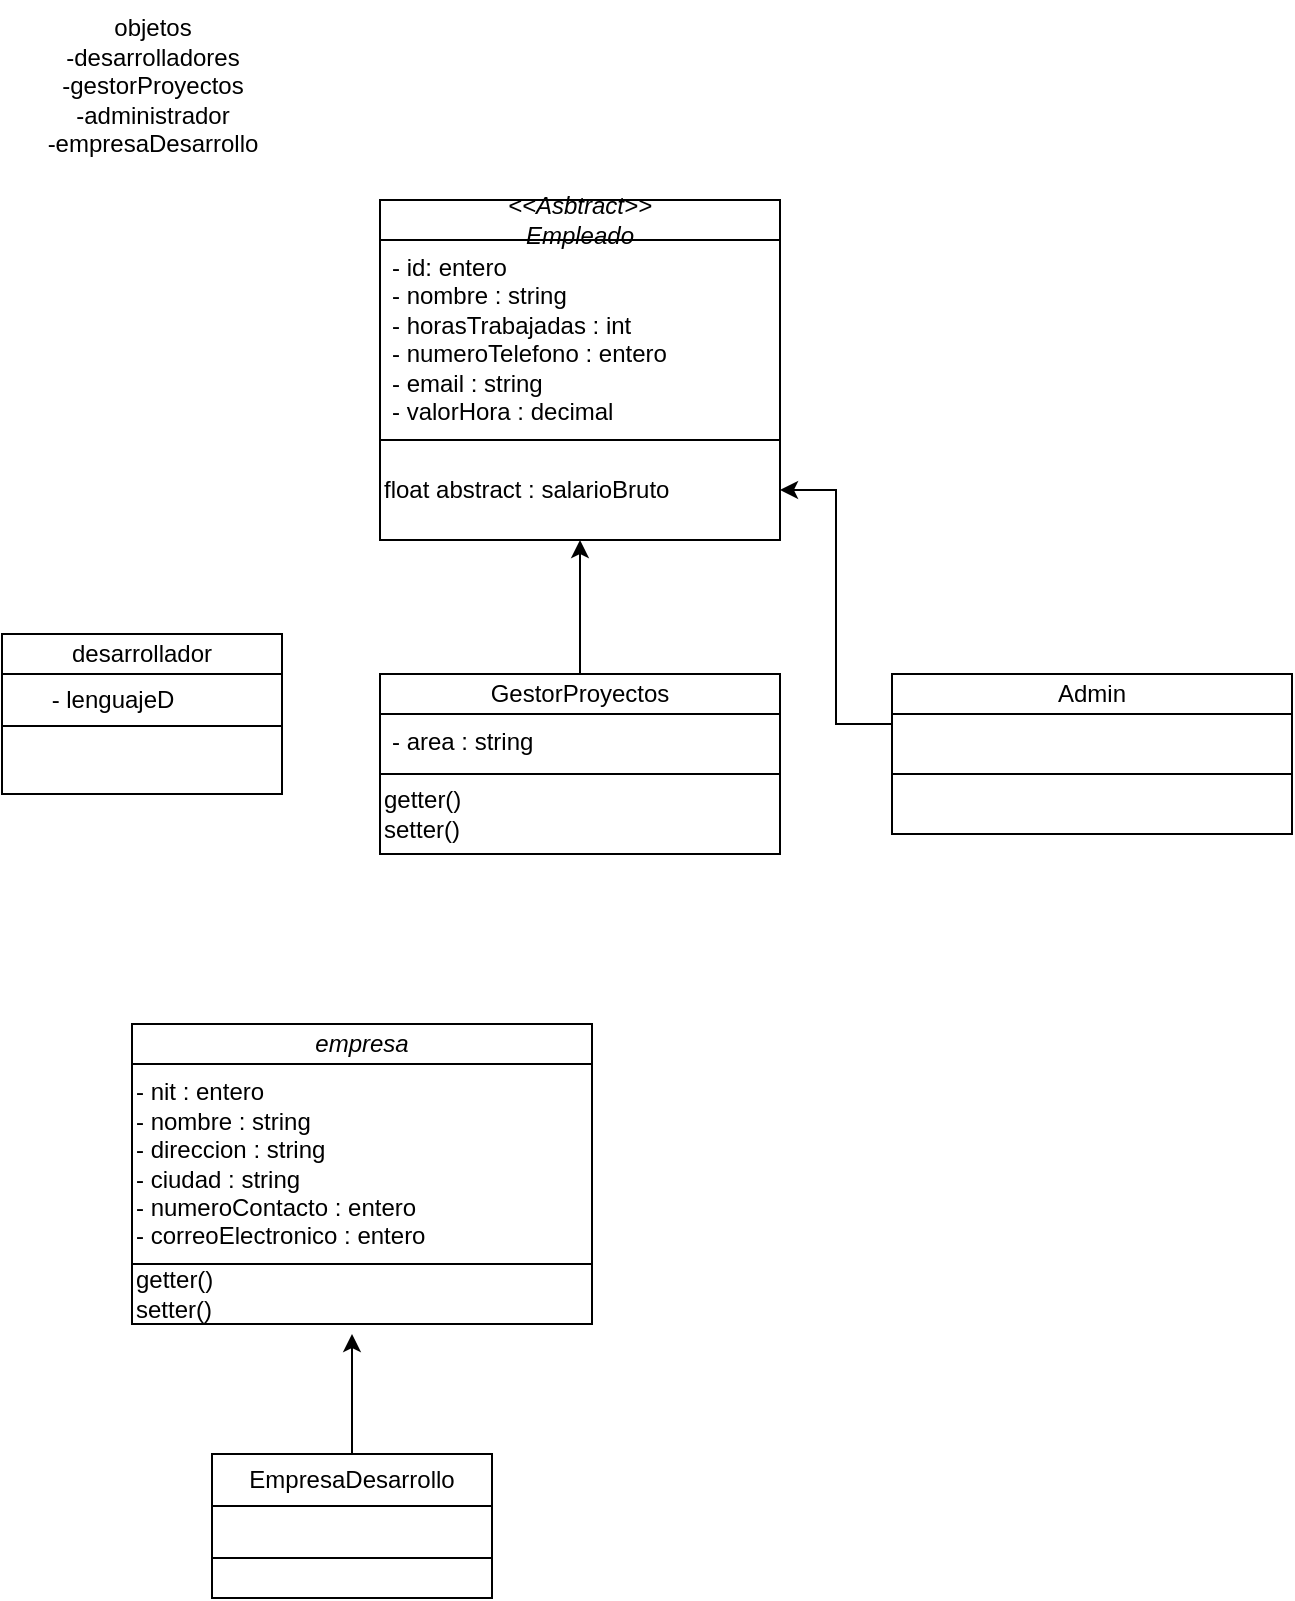 <mxfile version="27.1.4">
  <diagram id="C5RBs43oDa-KdzZeNtuy" name="Page-1">
    <mxGraphModel dx="1404" dy="1919" grid="1" gridSize="10" guides="1" tooltips="1" connect="1" arrows="1" fold="1" page="1" pageScale="1" pageWidth="827" pageHeight="1169" math="0" shadow="0">
      <root>
        <mxCell id="WIyWlLk6GJQsqaUBKTNV-0" />
        <mxCell id="WIyWlLk6GJQsqaUBKTNV-1" parent="WIyWlLk6GJQsqaUBKTNV-0" />
        <mxCell id="eQQbHNW9Zh0sPVYtzJ5o-6" value="objetos&lt;div&gt;-desarrolladores&lt;/div&gt;&lt;div&gt;-gestorProyectos&lt;/div&gt;&lt;div&gt;-administrador&lt;/div&gt;&lt;div&gt;-empresaDesarrollo&lt;/div&gt;&lt;div&gt;&lt;br&gt;&lt;/div&gt;" style="text;html=1;align=center;verticalAlign=middle;resizable=0;points=[];autosize=1;strokeColor=none;fillColor=none;" parent="WIyWlLk6GJQsqaUBKTNV-1" vertex="1">
          <mxGeometry x="35" y="-7" width="130" height="100" as="geometry" />
        </mxCell>
        <mxCell id="eQQbHNW9Zh0sPVYtzJ5o-22" value="" style="group" parent="WIyWlLk6GJQsqaUBKTNV-1" vertex="1" connectable="0">
          <mxGeometry x="25" y="310" width="140" height="80" as="geometry" />
        </mxCell>
        <mxCell id="eQQbHNW9Zh0sPVYtzJ5o-17" value="desarrollador" style="swimlane;fontStyle=0;childLayout=stackLayout;horizontal=1;startSize=20;fillColor=none;horizontalStack=0;resizeParent=1;resizeParentMax=0;resizeLast=0;collapsible=1;marginBottom=0;whiteSpace=wrap;html=1;" parent="eQQbHNW9Zh0sPVYtzJ5o-22" vertex="1">
          <mxGeometry width="140" height="46" as="geometry" />
        </mxCell>
        <mxCell id="eQQbHNW9Zh0sPVYtzJ5o-21" value="" style="html=1;whiteSpace=wrap;" parent="eQQbHNW9Zh0sPVYtzJ5o-22" vertex="1">
          <mxGeometry y="46" width="140" height="34" as="geometry" />
        </mxCell>
        <mxCell id="eQQbHNW9Zh0sPVYtzJ5o-23" value="" style="group" parent="WIyWlLk6GJQsqaUBKTNV-1" vertex="1" connectable="0">
          <mxGeometry x="214" y="93" width="200" height="170" as="geometry" />
        </mxCell>
        <mxCell id="eQQbHNW9Zh0sPVYtzJ5o-12" value="&lt;i&gt;&amp;lt;&amp;lt;Asbtract&amp;gt;&amp;gt;&lt;/i&gt;&lt;div&gt;&lt;i&gt;Empleado&lt;/i&gt;&lt;/div&gt;" style="swimlane;fontStyle=0;childLayout=stackLayout;horizontal=1;startSize=20;fillColor=none;horizontalStack=0;resizeParent=1;resizeParentMax=0;resizeLast=0;collapsible=1;marginBottom=0;whiteSpace=wrap;html=1;movable=1;resizable=1;rotatable=1;deletable=1;editable=1;locked=0;connectable=1;" parent="eQQbHNW9Zh0sPVYtzJ5o-23" vertex="1">
          <mxGeometry width="200" height="120" as="geometry" />
        </mxCell>
        <mxCell id="eQQbHNW9Zh0sPVYtzJ5o-14" value="- id: entero&lt;div&gt;- nombre : string&lt;/div&gt;&lt;div&gt;- horasTrabajadas : int&lt;/div&gt;&lt;div&gt;- numeroTelefono : entero&lt;/div&gt;&lt;div&gt;- email : string&lt;/div&gt;&lt;div&gt;- valorHora : decimal&lt;/div&gt;&lt;div&gt;&lt;br&gt;&lt;/div&gt;" style="text;strokeColor=none;fillColor=none;align=left;verticalAlign=top;spacingLeft=4;spacingRight=4;overflow=hidden;rotatable=1;points=[[0,0.5],[1,0.5]];portConstraint=eastwest;whiteSpace=wrap;html=1;movable=1;resizable=1;deletable=1;editable=1;locked=0;connectable=1;" parent="eQQbHNW9Zh0sPVYtzJ5o-12" vertex="1">
          <mxGeometry y="20" width="200" height="100" as="geometry" />
        </mxCell>
        <mxCell id="eQQbHNW9Zh0sPVYtzJ5o-16" value="float abstract : salarioBruto" style="html=1;whiteSpace=wrap;movable=1;resizable=1;rotatable=1;deletable=1;editable=1;locked=0;connectable=1;align=left;" parent="eQQbHNW9Zh0sPVYtzJ5o-23" vertex="1">
          <mxGeometry y="120" width="200" height="50" as="geometry" />
        </mxCell>
        <mxCell id="eQQbHNW9Zh0sPVYtzJ5o-40" value="" style="group" parent="WIyWlLk6GJQsqaUBKTNV-1" vertex="1" connectable="0">
          <mxGeometry x="214" y="330" width="200" height="90" as="geometry" />
        </mxCell>
        <mxCell id="eQQbHNW9Zh0sPVYtzJ5o-37" value="GestorProyectos" style="swimlane;fontStyle=0;childLayout=stackLayout;horizontal=1;startSize=20;fillColor=none;horizontalStack=0;resizeParent=1;resizeParentMax=0;resizeLast=0;collapsible=1;marginBottom=0;whiteSpace=wrap;html=1;movable=1;resizable=1;rotatable=1;deletable=1;editable=1;locked=0;connectable=1;" parent="eQQbHNW9Zh0sPVYtzJ5o-40" vertex="1">
          <mxGeometry width="200" height="50" as="geometry" />
        </mxCell>
        <mxCell id="eQQbHNW9Zh0sPVYtzJ5o-38" value="&lt;div&gt;- area : string&lt;/div&gt;&lt;div&gt;&lt;br&gt;&lt;/div&gt;" style="text;strokeColor=none;fillColor=none;align=left;verticalAlign=top;spacingLeft=4;spacingRight=4;overflow=hidden;rotatable=1;points=[[0,0.5],[1,0.5]];portConstraint=eastwest;whiteSpace=wrap;html=1;movable=1;resizable=1;deletable=1;editable=1;locked=0;connectable=1;" parent="eQQbHNW9Zh0sPVYtzJ5o-37" vertex="1">
          <mxGeometry y="20" width="200" height="30" as="geometry" />
        </mxCell>
        <mxCell id="eQQbHNW9Zh0sPVYtzJ5o-39" value="getter()&lt;div&gt;setter()&lt;/div&gt;" style="html=1;whiteSpace=wrap;movable=1;resizable=1;rotatable=1;deletable=1;editable=1;locked=0;connectable=1;align=left;" parent="eQQbHNW9Zh0sPVYtzJ5o-40" vertex="1">
          <mxGeometry y="50" width="200" height="40" as="geometry" />
        </mxCell>
        <mxCell id="eQQbHNW9Zh0sPVYtzJ5o-41" value="" style="edgeStyle=orthogonalEdgeStyle;rounded=0;orthogonalLoop=1;jettySize=auto;html=1;" parent="WIyWlLk6GJQsqaUBKTNV-1" source="eQQbHNW9Zh0sPVYtzJ5o-37" target="eQQbHNW9Zh0sPVYtzJ5o-16" edge="1">
          <mxGeometry relative="1" as="geometry" />
        </mxCell>
        <mxCell id="eQQbHNW9Zh0sPVYtzJ5o-48" style="edgeStyle=orthogonalEdgeStyle;rounded=0;orthogonalLoop=1;jettySize=auto;html=1;entryX=1;entryY=0.5;entryDx=0;entryDy=0;" parent="WIyWlLk6GJQsqaUBKTNV-1" source="eQQbHNW9Zh0sPVYtzJ5o-43" target="eQQbHNW9Zh0sPVYtzJ5o-16" edge="1">
          <mxGeometry relative="1" as="geometry" />
        </mxCell>
        <mxCell id="eQQbHNW9Zh0sPVYtzJ5o-43" value="Admin" style="swimlane;fontStyle=0;childLayout=stackLayout;horizontal=1;startSize=20;fillColor=none;horizontalStack=0;resizeParent=1;resizeParentMax=0;resizeLast=0;collapsible=1;marginBottom=0;whiteSpace=wrap;html=1;movable=1;resizable=1;rotatable=1;deletable=1;editable=1;locked=0;connectable=1;container=0;" parent="WIyWlLk6GJQsqaUBKTNV-1" vertex="1">
          <mxGeometry x="470" y="330" width="200" height="50" as="geometry" />
        </mxCell>
        <mxCell id="eQQbHNW9Zh0sPVYtzJ5o-45" value="" style="html=1;whiteSpace=wrap;movable=1;resizable=1;rotatable=1;deletable=1;editable=1;locked=0;connectable=1;align=left;container=0;" parent="WIyWlLk6GJQsqaUBKTNV-1" vertex="1">
          <mxGeometry x="470" y="380" width="200" height="30" as="geometry" />
        </mxCell>
        <mxCell id="eQQbHNW9Zh0sPVYtzJ5o-44" value="&lt;div&gt;&lt;br&gt;&lt;/div&gt;" style="text;strokeColor=none;fillColor=none;align=left;verticalAlign=top;spacingLeft=4;spacingRight=4;overflow=hidden;rotatable=1;points=[[0,0.5],[1,0.5]];portConstraint=eastwest;whiteSpace=wrap;html=1;movable=1;resizable=1;deletable=1;editable=1;locked=0;connectable=1;" parent="WIyWlLk6GJQsqaUBKTNV-1" vertex="1">
          <mxGeometry x="470" y="350" width="200" height="30" as="geometry" />
        </mxCell>
        <mxCell id="eQQbHNW9Zh0sPVYtzJ5o-49" value="" style="group" parent="WIyWlLk6GJQsqaUBKTNV-1" vertex="1" connectable="0">
          <mxGeometry x="90" y="505" width="230" height="160" as="geometry" />
        </mxCell>
        <mxCell id="eQQbHNW9Zh0sPVYtzJ5o-50" value="&lt;i&gt;empresa&lt;/i&gt;" style="swimlane;fontStyle=0;childLayout=stackLayout;horizontal=1;startSize=20;fillColor=none;horizontalStack=0;resizeParent=1;resizeParentMax=0;resizeLast=0;collapsible=1;marginBottom=0;whiteSpace=wrap;html=1;" parent="eQQbHNW9Zh0sPVYtzJ5o-49" vertex="1">
          <mxGeometry width="230" height="120" as="geometry" />
        </mxCell>
        <mxCell id="eQQbHNW9Zh0sPVYtzJ5o-54" value="- nit : entero&lt;div&gt;- nombre : string&lt;/div&gt;&lt;div&gt;- direccion : string&lt;/div&gt;&lt;div&gt;- ciudad : string&lt;/div&gt;&lt;div&gt;- numeroContacto : entero&lt;/div&gt;&lt;div&gt;- correoElectronico : entero&lt;/div&gt;" style="text;html=1;align=left;verticalAlign=middle;resizable=0;points=[];autosize=1;strokeColor=none;fillColor=none;" parent="eQQbHNW9Zh0sPVYtzJ5o-50" vertex="1">
          <mxGeometry y="20" width="230" height="100" as="geometry" />
        </mxCell>
        <mxCell id="eQQbHNW9Zh0sPVYtzJ5o-51" value="getter()&lt;div&gt;setter()&lt;/div&gt;" style="html=1;whiteSpace=wrap;align=left;" parent="eQQbHNW9Zh0sPVYtzJ5o-49" vertex="1">
          <mxGeometry y="120" width="230" height="30" as="geometry" />
        </mxCell>
        <mxCell id="eQQbHNW9Zh0sPVYtzJ5o-63" style="edgeStyle=orthogonalEdgeStyle;rounded=0;orthogonalLoop=1;jettySize=auto;html=1;" parent="WIyWlLk6GJQsqaUBKTNV-1" source="eQQbHNW9Zh0sPVYtzJ5o-58" edge="1">
          <mxGeometry relative="1" as="geometry">
            <mxPoint x="200" y="660" as="targetPoint" />
          </mxGeometry>
        </mxCell>
        <mxCell id="eQQbHNW9Zh0sPVYtzJ5o-58" value="EmpresaDesarrollo" style="swimlane;fontStyle=0;childLayout=stackLayout;horizontal=1;startSize=26;fillColor=none;horizontalStack=0;resizeParent=1;resizeParentMax=0;resizeLast=0;collapsible=1;marginBottom=0;whiteSpace=wrap;html=1;" parent="WIyWlLk6GJQsqaUBKTNV-1" vertex="1">
          <mxGeometry x="130" y="720" width="140" height="52" as="geometry" />
        </mxCell>
        <mxCell id="eQQbHNW9Zh0sPVYtzJ5o-62" value="" style="html=1;whiteSpace=wrap;" parent="WIyWlLk6GJQsqaUBKTNV-1" vertex="1">
          <mxGeometry x="130" y="772" width="140" height="20" as="geometry" />
        </mxCell>
        <mxCell id="9xxrq-12cL4ipkR8ukaH-0" value="- lenguajeD" style="text;html=1;align=center;verticalAlign=middle;resizable=0;points=[];autosize=1;strokeColor=none;fillColor=none;" vertex="1" parent="WIyWlLk6GJQsqaUBKTNV-1">
          <mxGeometry x="40" y="328" width="80" height="30" as="geometry" />
        </mxCell>
      </root>
    </mxGraphModel>
  </diagram>
</mxfile>
